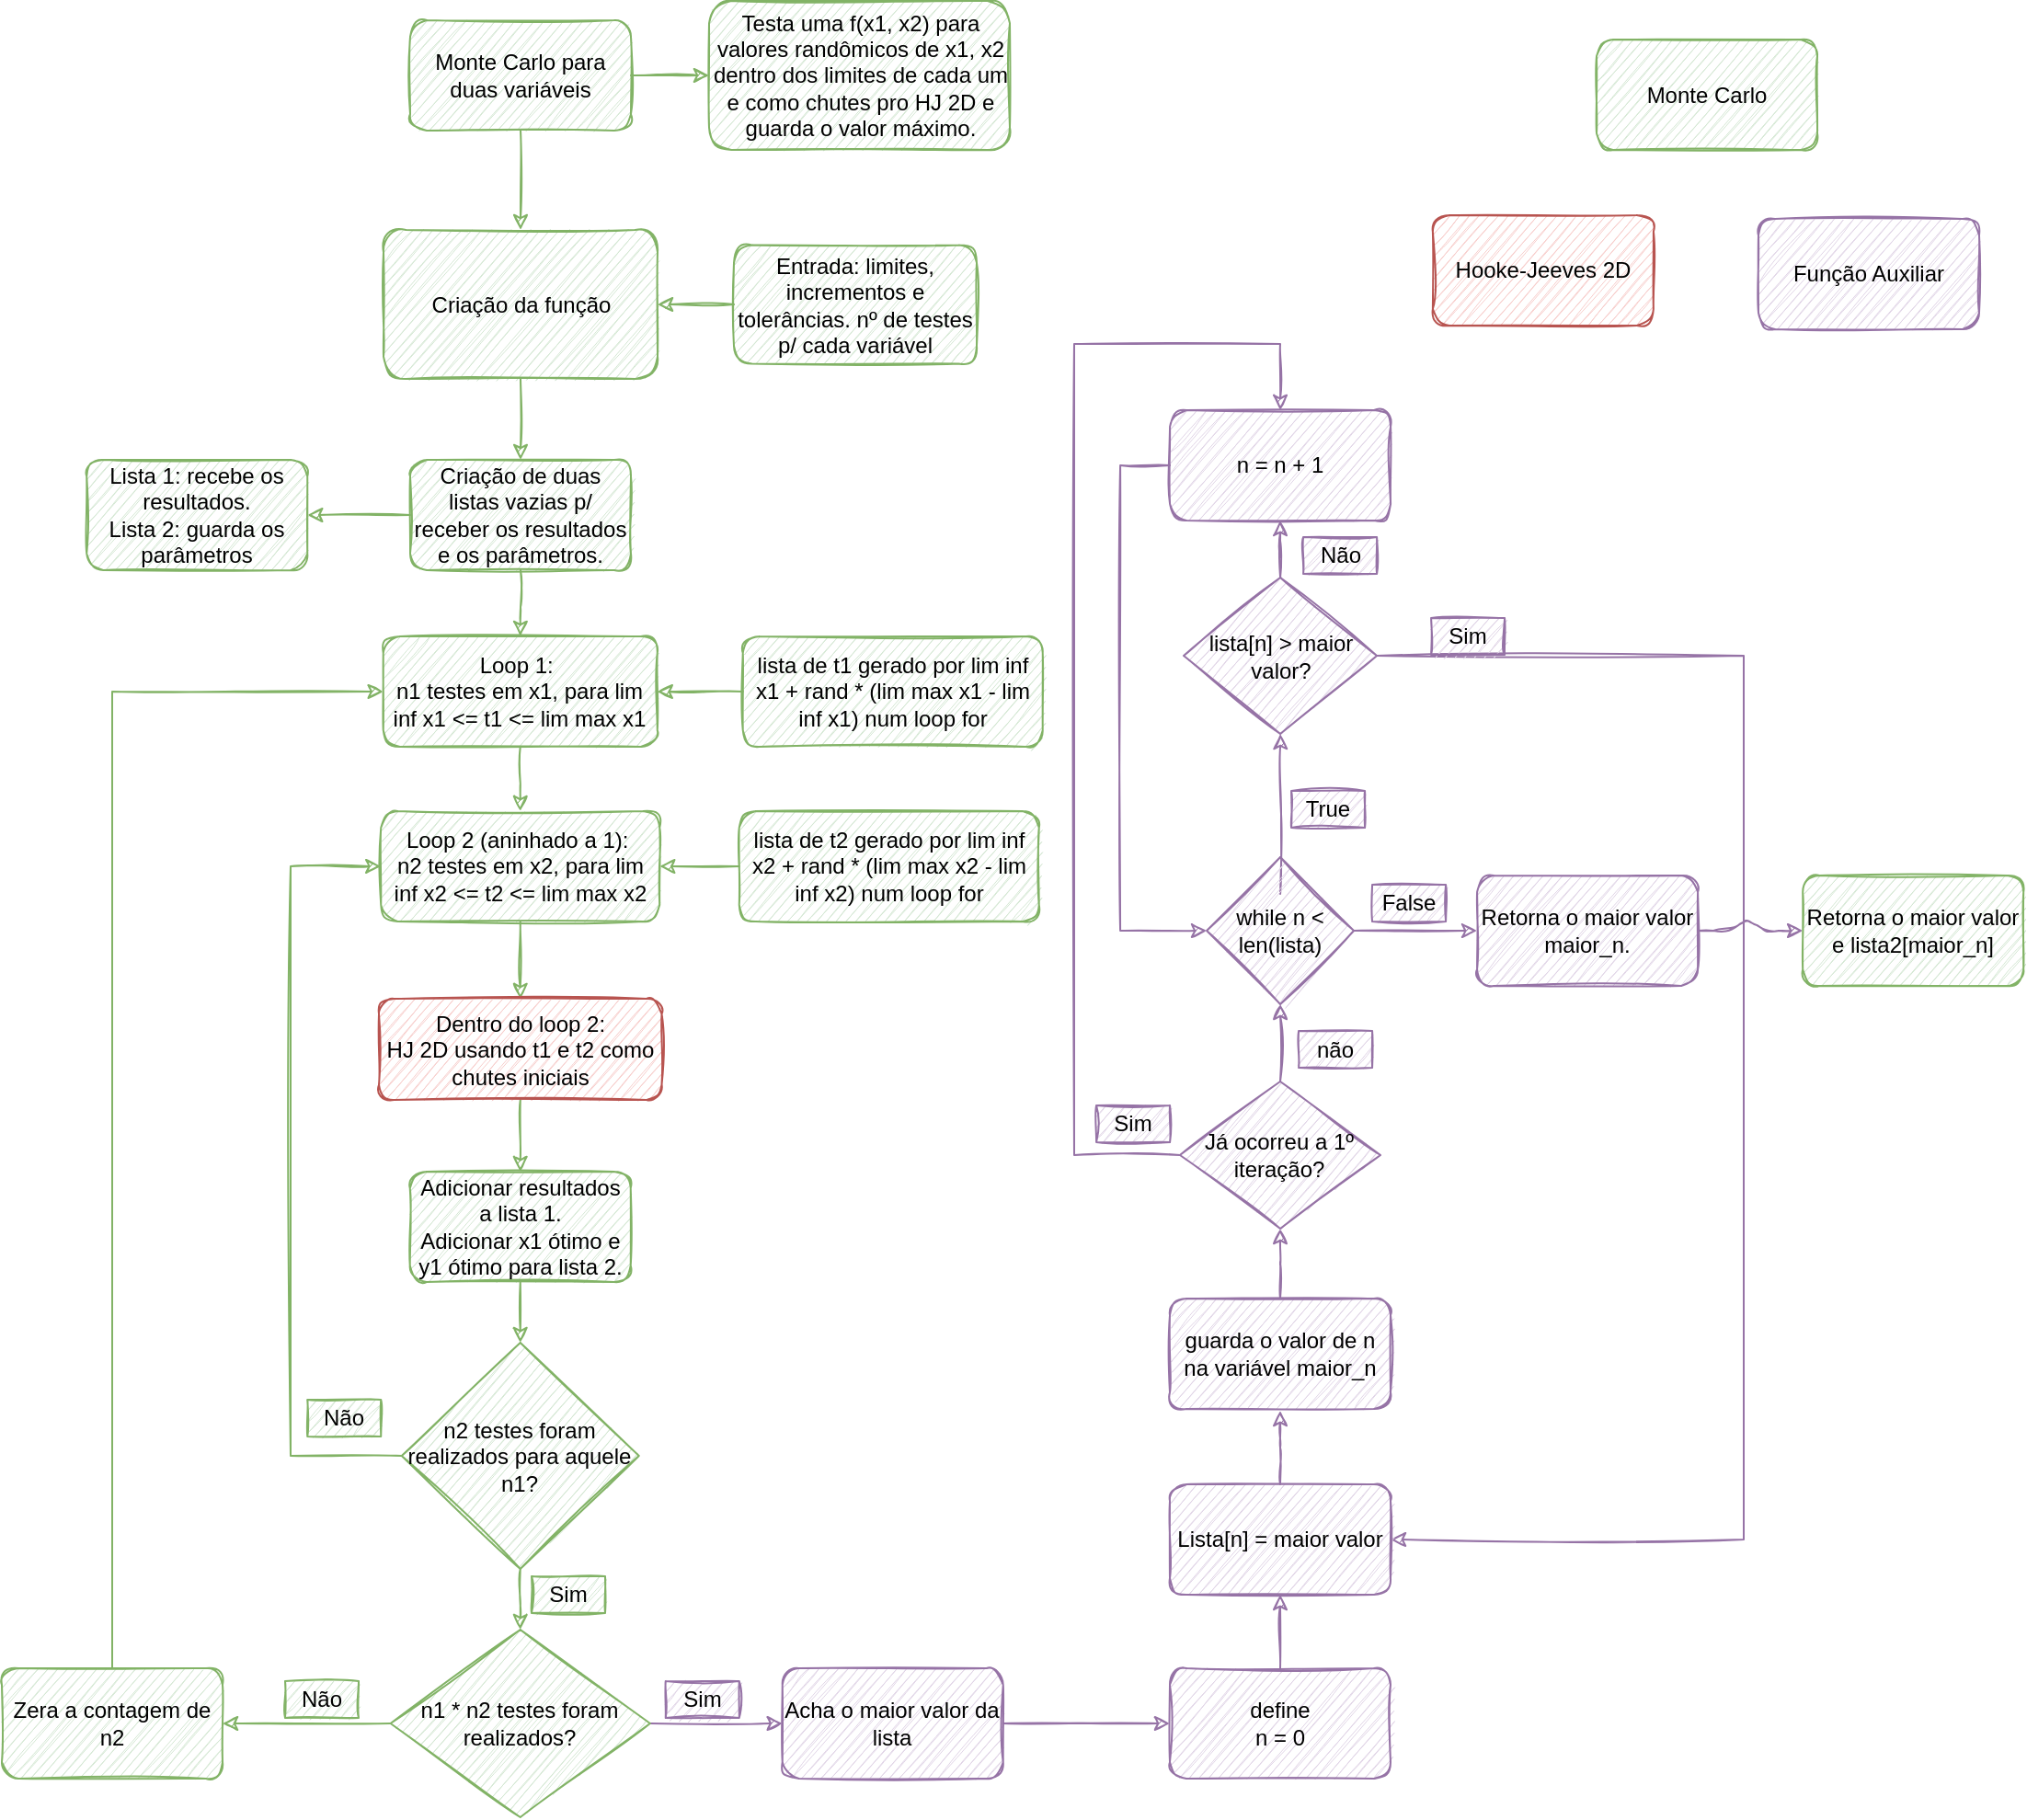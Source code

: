 <mxfile version="14.5.6" type="device"><diagram id="4qalaL_P2NgMWw4C6AA9" name="Page-1"><mxGraphModel dx="1220" dy="669" grid="0" gridSize="10" guides="1" tooltips="1" connect="1" arrows="1" fold="1" page="1" pageScale="1" pageWidth="1169" pageHeight="827" math="0" shadow="0"><root><mxCell id="0"/><mxCell id="1" parent="0"/><mxCell id="XUY39Kc2phyhMi8Ev31V-3" style="edgeStyle=orthogonalEdgeStyle;rounded=0;orthogonalLoop=1;jettySize=auto;html=1;exitX=0.5;exitY=1;exitDx=0;exitDy=0;entryX=0.5;entryY=0;entryDx=0;entryDy=0;fillColor=#d5e8d4;strokeColor=#82b366;sketch=1;" parent="1" source="XUY39Kc2phyhMi8Ev31V-1" target="XUY39Kc2phyhMi8Ev31V-2" edge="1"><mxGeometry relative="1" as="geometry"/></mxCell><mxCell id="XUY39Kc2phyhMi8Ev31V-18" style="edgeStyle=orthogonalEdgeStyle;rounded=0;orthogonalLoop=1;jettySize=auto;html=1;exitX=1;exitY=0.5;exitDx=0;exitDy=0;entryX=0;entryY=0.5;entryDx=0;entryDy=0;fillColor=#d5e8d4;strokeColor=#82b366;sketch=1;" parent="1" source="XUY39Kc2phyhMi8Ev31V-1" target="XUY39Kc2phyhMi8Ev31V-17" edge="1"><mxGeometry relative="1" as="geometry"/></mxCell><mxCell id="XUY39Kc2phyhMi8Ev31V-1" value="Monte Carlo para duas variáveis" style="rounded=1;whiteSpace=wrap;html=1;fillColor=#d5e8d4;strokeColor=#82b366;sketch=1;" parent="1" vertex="1"><mxGeometry x="254" y="57" width="120" height="60" as="geometry"/></mxCell><mxCell id="XUY39Kc2phyhMi8Ev31V-20" value="" style="edgeStyle=orthogonalEdgeStyle;rounded=0;orthogonalLoop=1;jettySize=auto;html=1;fillColor=#d5e8d4;strokeColor=#82b366;sketch=1;" parent="1" source="XUY39Kc2phyhMi8Ev31V-2" target="XUY39Kc2phyhMi8Ev31V-19" edge="1"><mxGeometry relative="1" as="geometry"/></mxCell><mxCell id="XUY39Kc2phyhMi8Ev31V-2" value="Criação da função" style="rounded=1;whiteSpace=wrap;html=1;fillColor=#d5e8d4;strokeColor=#82b366;sketch=1;" parent="1" vertex="1"><mxGeometry x="239.5" y="171" width="149" height="81" as="geometry"/></mxCell><mxCell id="XUY39Kc2phyhMi8Ev31V-8" style="edgeStyle=orthogonalEdgeStyle;rounded=0;orthogonalLoop=1;jettySize=auto;html=1;exitX=0;exitY=0.5;exitDx=0;exitDy=0;entryX=1;entryY=0.5;entryDx=0;entryDy=0;fillColor=#d5e8d4;strokeColor=#82b366;sketch=1;" parent="1" source="XUY39Kc2phyhMi8Ev31V-6" target="XUY39Kc2phyhMi8Ev31V-2" edge="1"><mxGeometry relative="1" as="geometry"/></mxCell><mxCell id="XUY39Kc2phyhMi8Ev31V-6" value="Entrada: limites, incrementos e tolerâncias. nº de testes p/ cada variável" style="whiteSpace=wrap;html=1;rounded=1;fillColor=#d5e8d4;strokeColor=#82b366;sketch=1;" parent="1" vertex="1"><mxGeometry x="430" y="179.25" width="132" height="64.5" as="geometry"/></mxCell><mxCell id="XUY39Kc2phyhMi8Ev31V-17" value="Testa uma f(x1, x2) para valores randômicos de x1, x2 dentro dos limites de cada um e como chutes pro HJ 2D e guarda o valor máximo." style="rounded=1;whiteSpace=wrap;html=1;fillColor=#d5e8d4;strokeColor=#82b366;sketch=1;" parent="1" vertex="1"><mxGeometry x="416.5" y="46.5" width="163.5" height="81" as="geometry"/></mxCell><mxCell id="XUY39Kc2phyhMi8Ev31V-30" value="" style="edgeStyle=orthogonalEdgeStyle;rounded=0;orthogonalLoop=1;jettySize=auto;html=1;fillColor=#d5e8d4;strokeColor=#82b366;sketch=1;" parent="1" source="XUY39Kc2phyhMi8Ev31V-19" target="XUY39Kc2phyhMi8Ev31V-22" edge="1"><mxGeometry relative="1" as="geometry"/></mxCell><mxCell id="XUY39Kc2phyhMi8Ev31V-80" value="" style="edgeStyle=orthogonalEdgeStyle;rounded=0;orthogonalLoop=1;jettySize=auto;html=1;fillColor=#d5e8d4;strokeColor=#82b366;sketch=1;" parent="1" source="XUY39Kc2phyhMi8Ev31V-19" target="XUY39Kc2phyhMi8Ev31V-77" edge="1"><mxGeometry relative="1" as="geometry"/></mxCell><mxCell id="XUY39Kc2phyhMi8Ev31V-19" value="Criação de duas listas vazias p/ receber os resultados e os parâmetros." style="rounded=1;whiteSpace=wrap;html=1;fillColor=#d5e8d4;strokeColor=#82b366;sketch=1;" parent="1" vertex="1"><mxGeometry x="254" y="296" width="120" height="60" as="geometry"/></mxCell><mxCell id="XUY39Kc2phyhMi8Ev31V-21" style="edgeStyle=orthogonalEdgeStyle;rounded=0;orthogonalLoop=1;jettySize=auto;html=1;exitX=0.5;exitY=1;exitDx=0;exitDy=0;fillColor=#d5e8d4;sketch=1;strokeColor=#82B366;" parent="1" source="XUY39Kc2phyhMi8Ev31V-22" target="XUY39Kc2phyhMi8Ev31V-24" edge="1"><mxGeometry relative="1" as="geometry"/></mxCell><mxCell id="XUY39Kc2phyhMi8Ev31V-22" value="Loop 1:&amp;nbsp;&lt;br&gt;n1 testes em x1, para lim inf x1 &amp;lt;= t1 &amp;lt;= lim max x1" style="rounded=1;whiteSpace=wrap;html=1;fillColor=#d5e8d4;strokeColor=#82b366;sketch=1;" parent="1" vertex="1"><mxGeometry x="239.37" y="392" width="149" height="60" as="geometry"/></mxCell><mxCell id="XUY39Kc2phyhMi8Ev31V-23" style="edgeStyle=orthogonalEdgeStyle;rounded=0;orthogonalLoop=1;jettySize=auto;html=1;exitX=0.5;exitY=1;exitDx=0;exitDy=0;entryX=0.5;entryY=0;entryDx=0;entryDy=0;sketch=1;strokeColor=#82B366;" parent="1" source="XUY39Kc2phyhMi8Ev31V-24" target="XUY39Kc2phyhMi8Ev31V-25" edge="1"><mxGeometry relative="1" as="geometry"/></mxCell><mxCell id="XUY39Kc2phyhMi8Ev31V-24" value="&lt;span&gt;Loop 2 (aninhado a 1):&amp;nbsp;&lt;/span&gt;&lt;br&gt;&lt;span&gt;n2 testes em x2, para lim inf x2 &amp;lt;= t2 &amp;lt;= lim max x2&lt;/span&gt;" style="rounded=1;whiteSpace=wrap;html=1;fillColor=#d5e8d4;strokeColor=#82b366;sketch=1;" parent="1" vertex="1"><mxGeometry x="238.12" y="487" width="151.5" height="60" as="geometry"/></mxCell><mxCell id="XUY39Kc2phyhMi8Ev31V-32" style="edgeStyle=orthogonalEdgeStyle;rounded=0;orthogonalLoop=1;jettySize=auto;html=1;exitX=0.5;exitY=1;exitDx=0;exitDy=0;entryX=0.5;entryY=0;entryDx=0;entryDy=0;sketch=1;strokeColor=#82B366;" parent="1" source="XUY39Kc2phyhMi8Ev31V-25" target="XUY39Kc2phyhMi8Ev31V-31" edge="1"><mxGeometry relative="1" as="geometry"/></mxCell><mxCell id="XUY39Kc2phyhMi8Ev31V-25" value="Dentro do loop 2:&lt;br&gt;HJ 2D usando t1 e t2 como chutes iniciais" style="rounded=1;whiteSpace=wrap;html=1;fillColor=#f8cecc;strokeColor=#b85450;sketch=1;" parent="1" vertex="1"><mxGeometry x="237" y="589" width="153.75" height="55" as="geometry"/></mxCell><mxCell id="XUY39Kc2phyhMi8Ev31V-26" style="edgeStyle=orthogonalEdgeStyle;rounded=0;orthogonalLoop=1;jettySize=auto;html=1;exitX=0;exitY=0.5;exitDx=0;exitDy=0;entryX=1;entryY=0.5;entryDx=0;entryDy=0;fillColor=#d5e8d4;strokeColor=#82b366;sketch=1;" parent="1" source="XUY39Kc2phyhMi8Ev31V-27" target="XUY39Kc2phyhMi8Ev31V-22" edge="1"><mxGeometry relative="1" as="geometry"/></mxCell><mxCell id="XUY39Kc2phyhMi8Ev31V-27" value="lista de t1 gerado por lim inf x1 + rand * (lim max x1 - lim inf x1) num loop for" style="rounded=1;whiteSpace=wrap;html=1;fillColor=#d5e8d4;strokeColor=#82b366;sketch=1;" parent="1" vertex="1"><mxGeometry x="434.87" y="392" width="163" height="60" as="geometry"/></mxCell><mxCell id="XUY39Kc2phyhMi8Ev31V-28" style="edgeStyle=orthogonalEdgeStyle;rounded=0;orthogonalLoop=1;jettySize=auto;html=1;exitX=0;exitY=0.5;exitDx=0;exitDy=0;entryX=1;entryY=0.5;entryDx=0;entryDy=0;fillColor=#d5e8d4;strokeColor=#82b366;sketch=1;" parent="1" source="XUY39Kc2phyhMi8Ev31V-29" target="XUY39Kc2phyhMi8Ev31V-24" edge="1"><mxGeometry relative="1" as="geometry"/></mxCell><mxCell id="XUY39Kc2phyhMi8Ev31V-29" value="lista de t2 gerado por lim inf x2 + rand * (lim max x2 - lim inf x2) num loop for" style="rounded=1;whiteSpace=wrap;html=1;fillColor=#d5e8d4;strokeColor=#82b366;sketch=1;" parent="1" vertex="1"><mxGeometry x="432.87" y="487" width="163" height="60" as="geometry"/></mxCell><mxCell id="XUY39Kc2phyhMi8Ev31V-34" style="edgeStyle=orthogonalEdgeStyle;rounded=0;orthogonalLoop=1;jettySize=auto;html=1;exitX=0.5;exitY=1;exitDx=0;exitDy=0;entryX=0.5;entryY=0;entryDx=0;entryDy=0;fillColor=#d5e8d4;sketch=1;strokeColor=#82B366;" parent="1" source="XUY39Kc2phyhMi8Ev31V-31" target="XUY39Kc2phyhMi8Ev31V-33" edge="1"><mxGeometry relative="1" as="geometry"/></mxCell><mxCell id="XUY39Kc2phyhMi8Ev31V-31" value="Adicionar resultados a lista 1.&lt;br&gt;Adicionar x1 ótimo e y1 ótimo para lista 2." style="rounded=1;whiteSpace=wrap;html=1;fillColor=#d5e8d4;sketch=1;strokeColor=#82B366;" parent="1" vertex="1"><mxGeometry x="253.87" y="683" width="120" height="60" as="geometry"/></mxCell><mxCell id="XUY39Kc2phyhMi8Ev31V-36" style="edgeStyle=orthogonalEdgeStyle;rounded=0;orthogonalLoop=1;jettySize=auto;html=1;exitX=0;exitY=0.5;exitDx=0;exitDy=0;entryX=0;entryY=0.5;entryDx=0;entryDy=0;sketch=1;strokeColor=#82B366;" parent="1" source="XUY39Kc2phyhMi8Ev31V-33" target="XUY39Kc2phyhMi8Ev31V-24" edge="1"><mxGeometry relative="1" as="geometry"><Array as="points"><mxPoint x="189" y="837"/><mxPoint x="189" y="517"/></Array></mxGeometry></mxCell><mxCell id="XUY39Kc2phyhMi8Ev31V-39" style="edgeStyle=orthogonalEdgeStyle;rounded=0;orthogonalLoop=1;jettySize=auto;html=1;exitX=0.5;exitY=1;exitDx=0;exitDy=0;fillColor=#d5e8d4;sketch=1;strokeColor=#82B366;" parent="1" source="XUY39Kc2phyhMi8Ev31V-33" target="XUY39Kc2phyhMi8Ev31V-38" edge="1"><mxGeometry relative="1" as="geometry"/></mxCell><mxCell id="XUY39Kc2phyhMi8Ev31V-33" value="n2 testes foram realizados para aquele n1?" style="rhombus;whiteSpace=wrap;html=1;fillColor=#d5e8d4;sketch=1;strokeColor=#82B366;" parent="1" vertex="1"><mxGeometry x="249.37" y="776" width="129" height="123" as="geometry"/></mxCell><mxCell id="XUY39Kc2phyhMi8Ev31V-37" value="Não" style="text;html=1;fillColor=#d5e8d4;align=center;verticalAlign=middle;whiteSpace=wrap;rounded=0;sketch=1;strokeColor=#82B366;" parent="1" vertex="1"><mxGeometry x="198.12" y="807" width="40" height="20" as="geometry"/></mxCell><mxCell id="XUY39Kc2phyhMi8Ev31V-44" style="edgeStyle=orthogonalEdgeStyle;rounded=0;orthogonalLoop=1;jettySize=auto;html=1;exitX=0;exitY=0.5;exitDx=0;exitDy=0;entryX=1;entryY=0.5;entryDx=0;entryDy=0;fillColor=#d5e8d4;sketch=1;strokeColor=#82B366;" parent="1" source="XUY39Kc2phyhMi8Ev31V-38" target="XUY39Kc2phyhMi8Ev31V-43" edge="1"><mxGeometry relative="1" as="geometry"/></mxCell><mxCell id="XUY39Kc2phyhMi8Ev31V-50" style="edgeStyle=orthogonalEdgeStyle;rounded=0;orthogonalLoop=1;jettySize=auto;html=1;exitX=1;exitY=0.5;exitDx=0;exitDy=0;sketch=1;fillColor=#e1d5e7;strokeColor=#9673A6;" parent="1" source="XUY39Kc2phyhMi8Ev31V-38" target="XUY39Kc2phyhMi8Ev31V-49" edge="1"><mxGeometry relative="1" as="geometry"/></mxCell><mxCell id="XUY39Kc2phyhMi8Ev31V-38" value="n1 * n2 testes foram realizados?" style="rhombus;whiteSpace=wrap;html=1;fillColor=#d5e8d4;sketch=1;strokeColor=#82B366;" parent="1" vertex="1"><mxGeometry x="243.3" y="932" width="141.13" height="102" as="geometry"/></mxCell><mxCell id="XUY39Kc2phyhMi8Ev31V-41" value="Não" style="text;html=1;fillColor=#d5e8d4;align=center;verticalAlign=middle;whiteSpace=wrap;rounded=0;sketch=1;strokeColor=#82B366;" parent="1" vertex="1"><mxGeometry x="186" y="960" width="40" height="20" as="geometry"/></mxCell><mxCell id="XUY39Kc2phyhMi8Ev31V-45" style="edgeStyle=orthogonalEdgeStyle;rounded=0;orthogonalLoop=1;jettySize=auto;html=1;exitX=0.5;exitY=0;exitDx=0;exitDy=0;entryX=0;entryY=0.5;entryDx=0;entryDy=0;sketch=1;strokeColor=#82B366;" parent="1" source="XUY39Kc2phyhMi8Ev31V-43" target="XUY39Kc2phyhMi8Ev31V-22" edge="1"><mxGeometry relative="1" as="geometry"/></mxCell><mxCell id="XUY39Kc2phyhMi8Ev31V-43" value="Zera a contagem de n2" style="rounded=1;whiteSpace=wrap;html=1;fillColor=#d5e8d4;strokeColor=#82b366;sketch=1;" parent="1" vertex="1"><mxGeometry x="32" y="953" width="120" height="60" as="geometry"/></mxCell><mxCell id="XUY39Kc2phyhMi8Ev31V-47" value="Sim" style="text;html=1;fillColor=#e1d5e7;align=center;verticalAlign=middle;whiteSpace=wrap;rounded=0;sketch=1;strokeColor=#9673A6;" parent="1" vertex="1"><mxGeometry x="392.87" y="960" width="40" height="20" as="geometry"/></mxCell><mxCell id="XUY39Kc2phyhMi8Ev31V-55" style="edgeStyle=orthogonalEdgeStyle;rounded=0;orthogonalLoop=1;jettySize=auto;html=1;exitX=1;exitY=0.5;exitDx=0;exitDy=0;entryX=0;entryY=0.5;entryDx=0;entryDy=0;sketch=1;fillColor=#e1d5e7;strokeColor=#9673A6;" parent="1" source="XUY39Kc2phyhMi8Ev31V-49" target="XUY39Kc2phyhMi8Ev31V-54" edge="1"><mxGeometry relative="1" as="geometry"/></mxCell><mxCell id="XUY39Kc2phyhMi8Ev31V-49" value="Acha o maior valor da lista" style="rounded=1;whiteSpace=wrap;html=1;fillColor=#e1d5e7;sketch=1;strokeColor=#9673A6;" parent="1" vertex="1"><mxGeometry x="456.37" y="953" width="120" height="60" as="geometry"/></mxCell><mxCell id="XUY39Kc2phyhMi8Ev31V-51" value="Retorna o maior valor maior_n." style="rounded=1;whiteSpace=wrap;html=1;fillColor=#e1d5e7;sketch=1;strokeColor=#9673A6;" parent="1" vertex="1"><mxGeometry x="834.04" y="522" width="120" height="60" as="geometry"/></mxCell><mxCell id="XUY39Kc2phyhMi8Ev31V-53" value="Sim" style="text;html=1;fillColor=#d5e8d4;align=center;verticalAlign=middle;whiteSpace=wrap;rounded=0;sketch=1;strokeColor=#82B366;" parent="1" vertex="1"><mxGeometry x="320" y="903" width="40" height="20" as="geometry"/></mxCell><mxCell id="XUY39Kc2phyhMi8Ev31V-60" style="edgeStyle=orthogonalEdgeStyle;rounded=0;orthogonalLoop=1;jettySize=auto;html=1;entryX=0.5;entryY=1;entryDx=0;entryDy=0;exitX=0.5;exitY=0;exitDx=0;exitDy=0;fillColor=#e1d5e7;sketch=1;strokeColor=#9673A6;" parent="1" source="XUY39Kc2phyhMi8Ev31V-64" edge="1"><mxGeometry relative="1" as="geometry"><mxPoint x="727" y="836" as="sourcePoint"/><mxPoint x="727" y="813" as="targetPoint"/></mxGeometry></mxCell><mxCell id="XUY39Kc2phyhMi8Ev31V-65" style="edgeStyle=orthogonalEdgeStyle;rounded=0;orthogonalLoop=1;jettySize=auto;html=1;exitX=0.5;exitY=0;exitDx=0;exitDy=0;entryX=0.5;entryY=1;entryDx=0;entryDy=0;fillColor=#e1d5e7;sketch=1;strokeColor=#9673A6;" parent="1" source="XUY39Kc2phyhMi8Ev31V-54" target="XUY39Kc2phyhMi8Ev31V-64" edge="1"><mxGeometry relative="1" as="geometry"/></mxCell><mxCell id="XUY39Kc2phyhMi8Ev31V-54" value="define&lt;br&gt;n = 0" style="rounded=1;whiteSpace=wrap;html=1;fillColor=#e1d5e7;sketch=1;strokeColor=#9673A6;" parent="1" vertex="1"><mxGeometry x="667" y="953" width="120" height="60" as="geometry"/></mxCell><mxCell id="XUY39Kc2phyhMi8Ev31V-62" style="edgeStyle=orthogonalEdgeStyle;rounded=0;orthogonalLoop=1;jettySize=auto;html=1;exitX=0.5;exitY=0;exitDx=0;exitDy=0;entryX=0.5;entryY=1;entryDx=0;entryDy=0;fillColor=#e1d5e7;sketch=1;strokeColor=#9673A6;" parent="1" target="XUY39Kc2phyhMi8Ev31V-61" edge="1"><mxGeometry relative="1" as="geometry"><mxPoint x="727.04" y="532" as="sourcePoint"/></mxGeometry></mxCell><mxCell id="XUY39Kc2phyhMi8Ev31V-73" style="edgeStyle=orthogonalEdgeStyle;rounded=0;orthogonalLoop=1;jettySize=auto;html=1;exitX=0.5;exitY=0;exitDx=0;exitDy=0;fillColor=#e1d5e7;sketch=1;strokeColor=#9673A6;" parent="1" source="XUY39Kc2phyhMi8Ev31V-61" target="XUY39Kc2phyhMi8Ev31V-68" edge="1"><mxGeometry relative="1" as="geometry"/></mxCell><mxCell id="XUY39Kc2phyhMi8Ev31V-75" style="edgeStyle=orthogonalEdgeStyle;rounded=0;orthogonalLoop=1;jettySize=auto;html=1;exitX=1;exitY=0.5;exitDx=0;exitDy=0;entryX=1;entryY=0.5;entryDx=0;entryDy=0;fillColor=#e1d5e7;sketch=1;strokeColor=#9673A6;" parent="1" source="XUY39Kc2phyhMi8Ev31V-61" target="XUY39Kc2phyhMi8Ev31V-64" edge="1"><mxGeometry relative="1" as="geometry"><Array as="points"><mxPoint x="979" y="403"/><mxPoint x="979" y="883"/></Array></mxGeometry></mxCell><mxCell id="XUY39Kc2phyhMi8Ev31V-61" value="lista[n] &amp;gt; maior valor?" style="rhombus;whiteSpace=wrap;html=1;fillColor=#e1d5e7;sketch=1;strokeColor=#9673A6;" parent="1" vertex="1"><mxGeometry x="674.54" y="360" width="105" height="85" as="geometry"/></mxCell><mxCell id="XUY39Kc2phyhMi8Ev31V-71" style="edgeStyle=orthogonalEdgeStyle;rounded=0;orthogonalLoop=1;jettySize=auto;html=1;exitX=1;exitY=0.5;exitDx=0;exitDy=0;fillColor=#e1d5e7;sketch=1;strokeColor=#9673A6;" parent="1" source="XUY39Kc2phyhMi8Ev31V-63" target="XUY39Kc2phyhMi8Ev31V-51" edge="1"><mxGeometry relative="1" as="geometry"/></mxCell><mxCell id="XUY39Kc2phyhMi8Ev31V-63" value="&lt;span&gt;while n &amp;lt; len(lista)&lt;/span&gt;" style="rhombus;whiteSpace=wrap;html=1;fillColor=#e1d5e7;sketch=1;strokeColor=#9673A6;" parent="1" vertex="1"><mxGeometry x="687.04" y="512" width="80" height="80" as="geometry"/></mxCell><mxCell id="XUY39Kc2phyhMi8Ev31V-64" value="&lt;span&gt;Lista[n] = maior valor&lt;/span&gt;" style="rounded=1;whiteSpace=wrap;html=1;fillColor=#e1d5e7;sketch=1;strokeColor=#9673A6;" parent="1" vertex="1"><mxGeometry x="667" y="853" width="120" height="60" as="geometry"/></mxCell><mxCell id="XUY39Kc2phyhMi8Ev31V-66" value="True" style="text;html=1;fillColor=#e1d5e7;align=center;verticalAlign=middle;whiteSpace=wrap;rounded=0;sketch=1;strokeColor=#9673A6;" parent="1" vertex="1"><mxGeometry x="733.04" y="476" width="40" height="20" as="geometry"/></mxCell><mxCell id="XUY39Kc2phyhMi8Ev31V-70" style="edgeStyle=orthogonalEdgeStyle;rounded=0;orthogonalLoop=1;jettySize=auto;html=1;exitX=0;exitY=0.5;exitDx=0;exitDy=0;entryX=0;entryY=0.5;entryDx=0;entryDy=0;fillColor=#e1d5e7;sketch=1;strokeColor=#9673A6;" parent="1" source="XUY39Kc2phyhMi8Ev31V-68" target="XUY39Kc2phyhMi8Ev31V-63" edge="1"><mxGeometry relative="1" as="geometry"><Array as="points"><mxPoint x="640.04" y="299"/><mxPoint x="640.04" y="552"/></Array></mxGeometry></mxCell><mxCell id="XUY39Kc2phyhMi8Ev31V-68" value="n = n + 1" style="rounded=1;whiteSpace=wrap;html=1;fillColor=#e1d5e7;sketch=1;strokeColor=#9673A6;" parent="1" vertex="1"><mxGeometry x="667.04" y="269" width="120" height="60" as="geometry"/></mxCell><mxCell id="XUY39Kc2phyhMi8Ev31V-72" value="False" style="text;html=1;fillColor=#e1d5e7;align=center;verticalAlign=middle;whiteSpace=wrap;rounded=0;sketch=1;strokeColor=#9673A6;" parent="1" vertex="1"><mxGeometry x="777.04" y="527" width="40" height="20" as="geometry"/></mxCell><mxCell id="XUY39Kc2phyhMi8Ev31V-74" value="Não" style="text;html=1;fillColor=#e1d5e7;align=center;verticalAlign=middle;whiteSpace=wrap;rounded=0;sketch=1;strokeColor=#9673A6;" parent="1" vertex="1"><mxGeometry x="739.54" y="338" width="40" height="20" as="geometry"/></mxCell><mxCell id="XUY39Kc2phyhMi8Ev31V-76" value="Sim" style="text;html=1;fillColor=#e1d5e7;align=center;verticalAlign=middle;whiteSpace=wrap;rounded=0;sketch=1;strokeColor=#9673A6;" parent="1" vertex="1"><mxGeometry x="809.04" y="382" width="40" height="20" as="geometry"/></mxCell><mxCell id="XUY39Kc2phyhMi8Ev31V-77" value="Lista 1: recebe os resultados.&lt;br&gt;Lista 2: guarda os parâmetros" style="whiteSpace=wrap;html=1;rounded=1;fillColor=#d5e8d4;strokeColor=#82b366;sketch=1;" parent="1" vertex="1"><mxGeometry x="78.12" y="296" width="120" height="60" as="geometry"/></mxCell><mxCell id="VlESR1XtXbRAFO1CdP_5-3" value="" style="edgeStyle=orthogonalEdgeStyle;rounded=0;orthogonalLoop=1;jettySize=auto;html=1;entryX=0.5;entryY=1;entryDx=0;entryDy=0;sketch=1;strokeColor=#9673A6;" edge="1" parent="1" source="XUY39Kc2phyhMi8Ev31V-81" target="VlESR1XtXbRAFO1CdP_5-4"><mxGeometry relative="1" as="geometry"><mxPoint x="727" y="727" as="targetPoint"/></mxGeometry></mxCell><mxCell id="XUY39Kc2phyhMi8Ev31V-81" value="guarda o valor de n na variável maior_n" style="rounded=1;whiteSpace=wrap;html=1;fillColor=#e1d5e7;sketch=1;strokeColor=#9673A6;" parent="1" vertex="1"><mxGeometry x="667" y="752" width="120" height="60" as="geometry"/></mxCell><mxCell id="XUY39Kc2phyhMi8Ev31V-83" value="Retorna o maior valor e lista2[maior_n]" style="rounded=1;whiteSpace=wrap;html=1;fillColor=#d5e8d4;sketch=1;strokeColor=#82B366;" parent="1" vertex="1"><mxGeometry x="1011.1" y="522" width="120" height="60" as="geometry"/></mxCell><mxCell id="XUY39Kc2phyhMi8Ev31V-85" value="" style="endArrow=classic;html=1;exitX=1;exitY=0.5;exitDx=0;exitDy=0;entryX=0;entryY=0.5;entryDx=0;entryDy=0;rounded=1;sketch=1;strokeColor=#9673A6;" parent="1" source="XUY39Kc2phyhMi8Ev31V-51" target="XUY39Kc2phyhMi8Ev31V-83" edge="1"><mxGeometry width="50" height="50" relative="1" as="geometry"><mxPoint x="1021.1" y="687" as="sourcePoint"/><mxPoint x="1071.1" y="637" as="targetPoint"/><Array as="points"><mxPoint x="971.1" y="552"/><mxPoint x="981.1" y="546"/><mxPoint x="991.1" y="552"/></Array></mxGeometry></mxCell><mxCell id="XUY39Kc2phyhMi8Ev31V-87" value="Monte Carlo" style="rounded=1;whiteSpace=wrap;html=1;fillColor=#d5e8d4;strokeColor=#82b366;sketch=1;" parent="1" vertex="1"><mxGeometry x="899" y="67.5" width="120" height="60" as="geometry"/></mxCell><mxCell id="XUY39Kc2phyhMi8Ev31V-88" value="Hooke-Jeeves 2D" style="rounded=1;whiteSpace=wrap;html=1;fillColor=#f8cecc;strokeColor=#b85450;sketch=1;" parent="1" vertex="1"><mxGeometry x="809.94" y="163" width="120" height="60" as="geometry"/></mxCell><mxCell id="XUY39Kc2phyhMi8Ev31V-89" value="Função Auxiliar" style="rounded=1;whiteSpace=wrap;html=1;fillColor=#e1d5e7;strokeColor=#9673a6;sketch=1;" parent="1" vertex="1"><mxGeometry x="987" y="165" width="120" height="60" as="geometry"/></mxCell><mxCell id="VlESR1XtXbRAFO1CdP_5-6" style="edgeStyle=orthogonalEdgeStyle;rounded=0;orthogonalLoop=1;jettySize=auto;html=1;exitX=0.5;exitY=0;exitDx=0;exitDy=0;entryX=0.5;entryY=1;entryDx=0;entryDy=0;sketch=1;strokeColor=#9673A6;" edge="1" parent="1" source="VlESR1XtXbRAFO1CdP_5-4" target="XUY39Kc2phyhMi8Ev31V-63"><mxGeometry relative="1" as="geometry"/></mxCell><mxCell id="VlESR1XtXbRAFO1CdP_5-8" style="edgeStyle=orthogonalEdgeStyle;rounded=0;orthogonalLoop=1;jettySize=auto;html=1;exitX=0;exitY=0.5;exitDx=0;exitDy=0;entryX=0.5;entryY=0;entryDx=0;entryDy=0;sketch=1;strokeColor=#9673A6;" edge="1" parent="1" source="VlESR1XtXbRAFO1CdP_5-4" target="XUY39Kc2phyhMi8Ev31V-68"><mxGeometry relative="1" as="geometry"><Array as="points"><mxPoint x="615" y="674"/><mxPoint x="615" y="233"/><mxPoint x="727" y="233"/></Array></mxGeometry></mxCell><mxCell id="VlESR1XtXbRAFO1CdP_5-4" value="Já ocorreu a 1º iteração?" style="rhombus;whiteSpace=wrap;html=1;fillColor=#e1d5e7;sketch=1;strokeColor=#9673A6;" vertex="1" parent="1"><mxGeometry x="672.48" y="634" width="109.04" height="80" as="geometry"/></mxCell><mxCell id="VlESR1XtXbRAFO1CdP_5-7" value="não" style="text;html=1;fillColor=#e1d5e7;align=center;verticalAlign=middle;whiteSpace=wrap;rounded=0;sketch=1;strokeColor=#9673A6;" vertex="1" parent="1"><mxGeometry x="737.04" y="606.5" width="40" height="20" as="geometry"/></mxCell><mxCell id="VlESR1XtXbRAFO1CdP_5-9" value="Sim" style="text;html=1;fillColor=#e1d5e7;align=center;verticalAlign=middle;whiteSpace=wrap;rounded=0;sketch=1;strokeColor=#9673A6;" vertex="1" parent="1"><mxGeometry x="627.04" y="647" width="40" height="20" as="geometry"/></mxCell></root></mxGraphModel></diagram></mxfile>